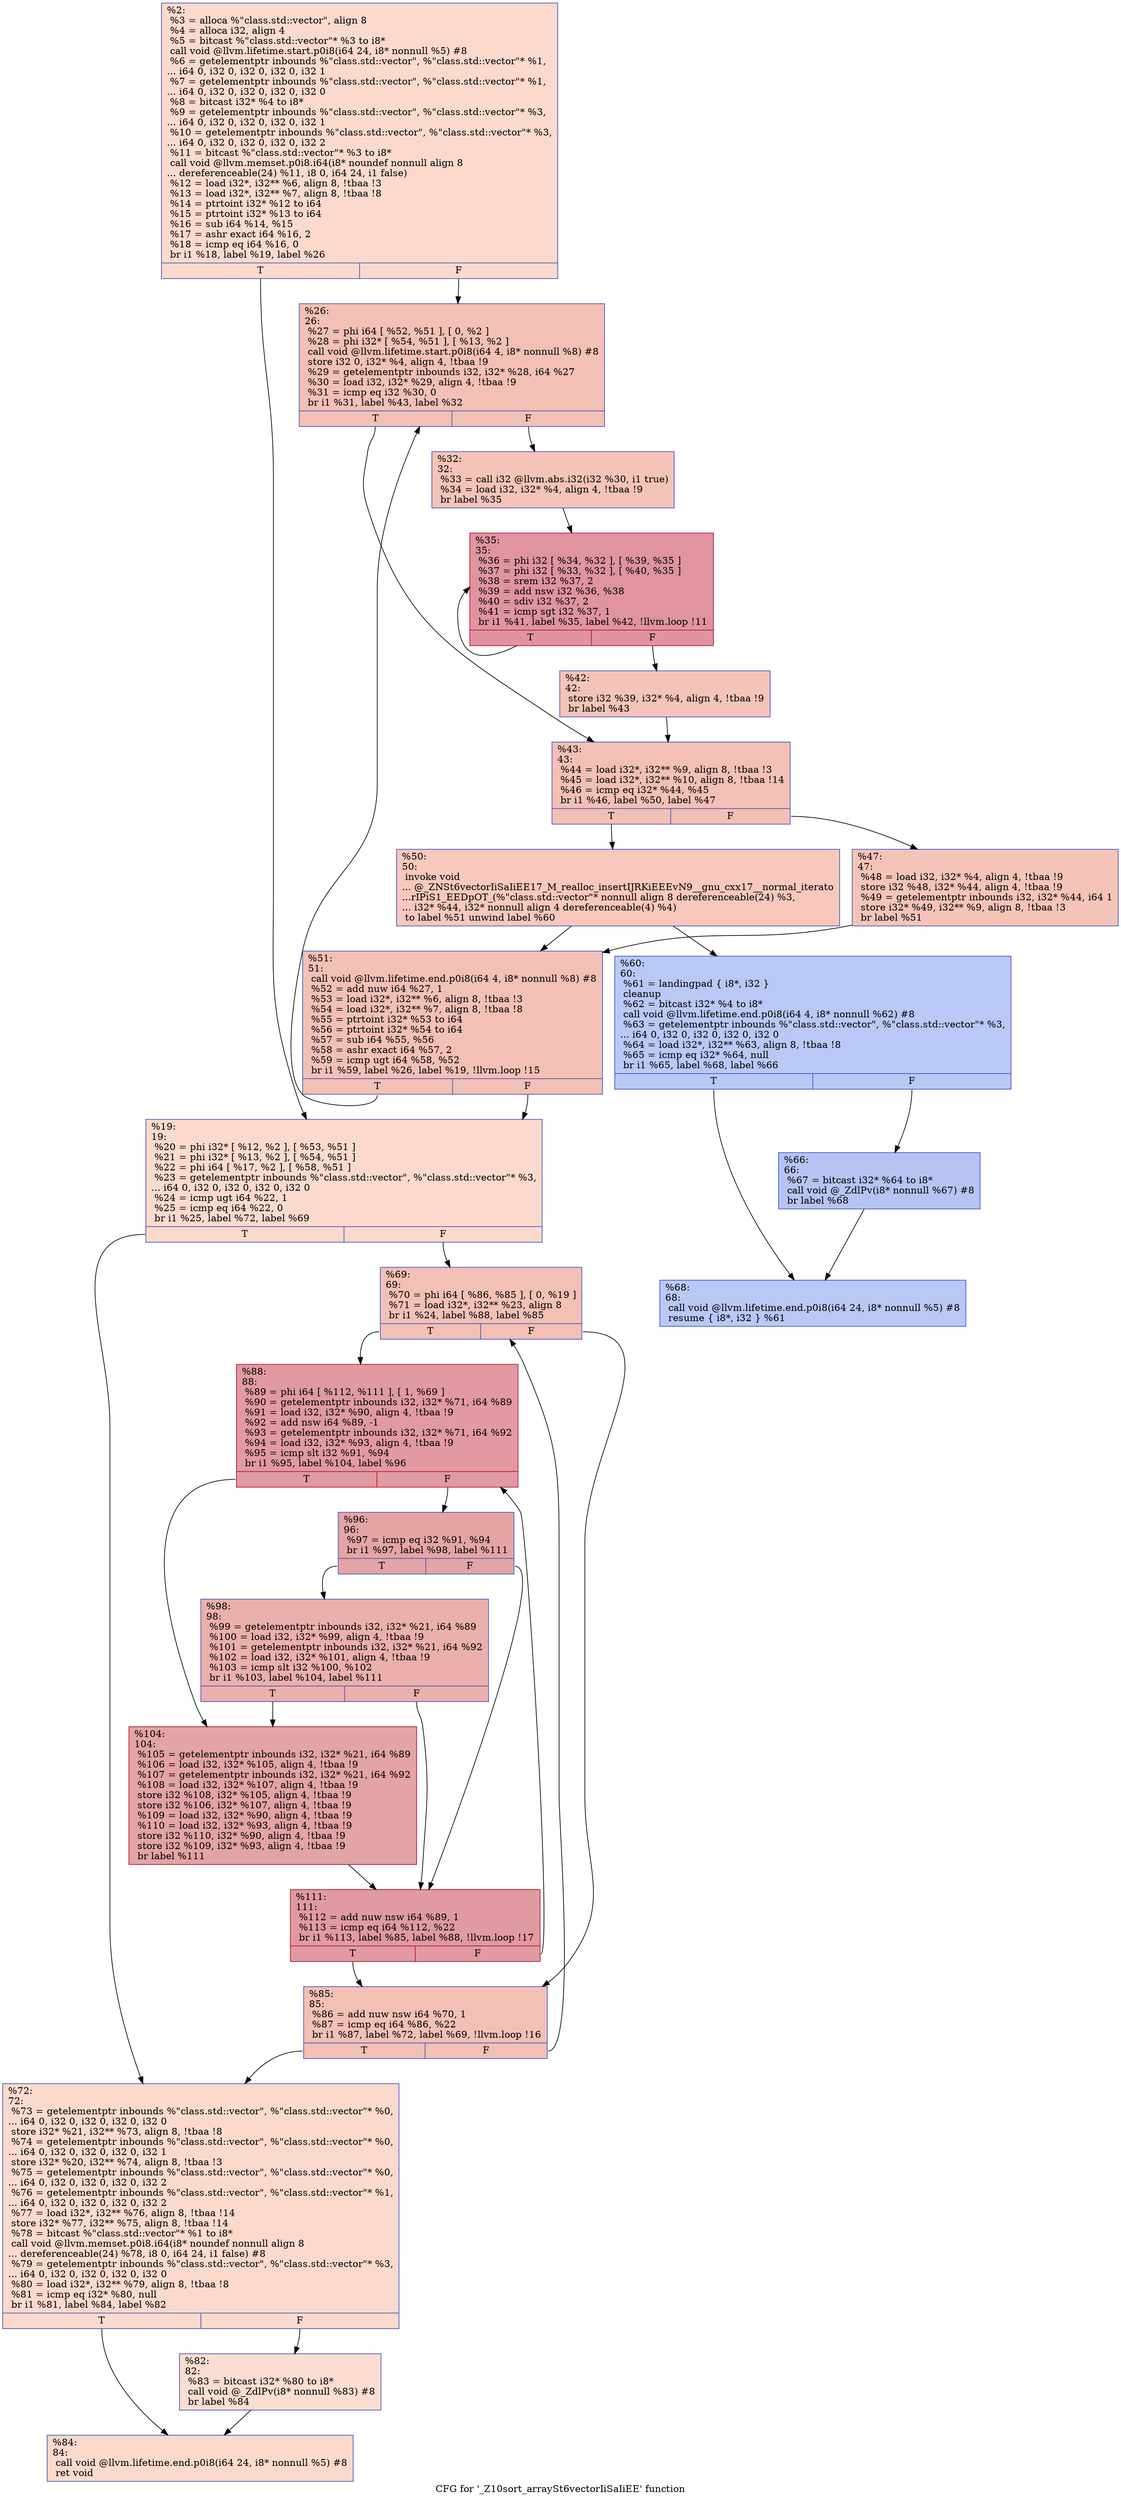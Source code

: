 digraph "CFG for '_Z10sort_arraySt6vectorIiSaIiEE' function" {
	label="CFG for '_Z10sort_arraySt6vectorIiSaIiEE' function";

	Node0x55f496dd02c0 [shape=record,color="#3d50c3ff", style=filled, fillcolor="#f7ac8e70",label="{%2:\l  %3 = alloca %\"class.std::vector\", align 8\l  %4 = alloca i32, align 4\l  %5 = bitcast %\"class.std::vector\"* %3 to i8*\l  call void @llvm.lifetime.start.p0i8(i64 24, i8* nonnull %5) #8\l  %6 = getelementptr inbounds %\"class.std::vector\", %\"class.std::vector\"* %1,\l... i64 0, i32 0, i32 0, i32 0, i32 1\l  %7 = getelementptr inbounds %\"class.std::vector\", %\"class.std::vector\"* %1,\l... i64 0, i32 0, i32 0, i32 0, i32 0\l  %8 = bitcast i32* %4 to i8*\l  %9 = getelementptr inbounds %\"class.std::vector\", %\"class.std::vector\"* %3,\l... i64 0, i32 0, i32 0, i32 0, i32 1\l  %10 = getelementptr inbounds %\"class.std::vector\", %\"class.std::vector\"* %3,\l... i64 0, i32 0, i32 0, i32 0, i32 2\l  %11 = bitcast %\"class.std::vector\"* %3 to i8*\l  call void @llvm.memset.p0i8.i64(i8* noundef nonnull align 8\l... dereferenceable(24) %11, i8 0, i64 24, i1 false)\l  %12 = load i32*, i32** %6, align 8, !tbaa !3\l  %13 = load i32*, i32** %7, align 8, !tbaa !8\l  %14 = ptrtoint i32* %12 to i64\l  %15 = ptrtoint i32* %13 to i64\l  %16 = sub i64 %14, %15\l  %17 = ashr exact i64 %16, 2\l  %18 = icmp eq i64 %16, 0\l  br i1 %18, label %19, label %26\l|{<s0>T|<s1>F}}"];
	Node0x55f496dd02c0:s0 -> Node0x55f496dd2650;
	Node0x55f496dd02c0:s1 -> Node0x55f496dd26e0;
	Node0x55f496dd2650 [shape=record,color="#3d50c3ff", style=filled, fillcolor="#f7ac8e70",label="{%19:\l19:                                               \l  %20 = phi i32* [ %12, %2 ], [ %53, %51 ]\l  %21 = phi i32* [ %13, %2 ], [ %54, %51 ]\l  %22 = phi i64 [ %17, %2 ], [ %58, %51 ]\l  %23 = getelementptr inbounds %\"class.std::vector\", %\"class.std::vector\"* %3,\l... i64 0, i32 0, i32 0, i32 0, i32 0\l  %24 = icmp ugt i64 %22, 1\l  %25 = icmp eq i64 %22, 0\l  br i1 %25, label %72, label %69\l|{<s0>T|<s1>F}}"];
	Node0x55f496dd2650:s0 -> Node0x55f496dd2e40;
	Node0x55f496dd2650:s1 -> Node0x55f496dd2ed0;
	Node0x55f496dd26e0 [shape=record,color="#3d50c3ff", style=filled, fillcolor="#e5705870",label="{%26:\l26:                                               \l  %27 = phi i64 [ %52, %51 ], [ 0, %2 ]\l  %28 = phi i32* [ %54, %51 ], [ %13, %2 ]\l  call void @llvm.lifetime.start.p0i8(i64 4, i8* nonnull %8) #8\l  store i32 0, i32* %4, align 4, !tbaa !9\l  %29 = getelementptr inbounds i32, i32* %28, i64 %27\l  %30 = load i32, i32* %29, align 4, !tbaa !9\l  %31 = icmp eq i32 %30, 0\l  br i1 %31, label %43, label %32\l|{<s0>T|<s1>F}}"];
	Node0x55f496dd26e0:s0 -> Node0x55f496dd3ce0;
	Node0x55f496dd26e0:s1 -> Node0x55f496dd3d70;
	Node0x55f496dd3d70 [shape=record,color="#3d50c3ff", style=filled, fillcolor="#e97a5f70",label="{%32:\l32:                                               \l  %33 = call i32 @llvm.abs.i32(i32 %30, i1 true)\l  %34 = load i32, i32* %4, align 4, !tbaa !9\l  br label %35\l}"];
	Node0x55f496dd3d70 -> Node0x55f496dd4350;
	Node0x55f496dd4350 [shape=record,color="#b70d28ff", style=filled, fillcolor="#b70d2870",label="{%35:\l35:                                               \l  %36 = phi i32 [ %34, %32 ], [ %39, %35 ]\l  %37 = phi i32 [ %33, %32 ], [ %40, %35 ]\l  %38 = srem i32 %37, 2\l  %39 = add nsw i32 %36, %38\l  %40 = sdiv i32 %37, 2\l  %41 = icmp sgt i32 %37, 1\l  br i1 %41, label %35, label %42, !llvm.loop !11\l|{<s0>T|<s1>F}}"];
	Node0x55f496dd4350:s0 -> Node0x55f496dd4350;
	Node0x55f496dd4350:s1 -> Node0x55f496dd4850;
	Node0x55f496dd4850 [shape=record,color="#3d50c3ff", style=filled, fillcolor="#e97a5f70",label="{%42:\l42:                                               \l  store i32 %39, i32* %4, align 4, !tbaa !9\l  br label %43\l}"];
	Node0x55f496dd4850 -> Node0x55f496dd3ce0;
	Node0x55f496dd3ce0 [shape=record,color="#3d50c3ff", style=filled, fillcolor="#e5705870",label="{%43:\l43:                                               \l  %44 = load i32*, i32** %9, align 8, !tbaa !3\l  %45 = load i32*, i32** %10, align 8, !tbaa !14\l  %46 = icmp eq i32* %44, %45\l  br i1 %46, label %50, label %47\l|{<s0>T|<s1>F}}"];
	Node0x55f496dd3ce0:s0 -> Node0x55f496dd5310;
	Node0x55f496dd3ce0:s1 -> Node0x55f496dd53a0;
	Node0x55f496dd53a0 [shape=record,color="#3d50c3ff", style=filled, fillcolor="#e97a5f70",label="{%47:\l47:                                               \l  %48 = load i32, i32* %4, align 4, !tbaa !9\l  store i32 %48, i32* %44, align 4, !tbaa !9\l  %49 = getelementptr inbounds i32, i32* %44, i64 1\l  store i32* %49, i32** %9, align 8, !tbaa !3\l  br label %51\l}"];
	Node0x55f496dd53a0 -> Node0x55f496dd2850;
	Node0x55f496dd5310 [shape=record,color="#3d50c3ff", style=filled, fillcolor="#ed836670",label="{%50:\l50:                                               \l  invoke void\l... @_ZNSt6vectorIiSaIiEE17_M_realloc_insertIJRKiEEEvN9__gnu_cxx17__normal_iterato\l...rIPiS1_EEDpOT_(%\"class.std::vector\"* nonnull align 8 dereferenceable(24) %3,\l... i32* %44, i32* nonnull align 4 dereferenceable(4) %4)\l          to label %51 unwind label %60\l}"];
	Node0x55f496dd5310 -> Node0x55f496dd2850;
	Node0x55f496dd5310 -> Node0x55f496dd5890;
	Node0x55f496dd2850 [shape=record,color="#3d50c3ff", style=filled, fillcolor="#e5705870",label="{%51:\l51:                                               \l  call void @llvm.lifetime.end.p0i8(i64 4, i8* nonnull %8) #8\l  %52 = add nuw i64 %27, 1\l  %53 = load i32*, i32** %6, align 8, !tbaa !3\l  %54 = load i32*, i32** %7, align 8, !tbaa !8\l  %55 = ptrtoint i32* %53 to i64\l  %56 = ptrtoint i32* %54 to i64\l  %57 = sub i64 %55, %56\l  %58 = ashr exact i64 %57, 2\l  %59 = icmp ugt i64 %58, %52\l  br i1 %59, label %26, label %19, !llvm.loop !15\l|{<s0>T|<s1>F}}"];
	Node0x55f496dd2850:s0 -> Node0x55f496dd26e0;
	Node0x55f496dd2850:s1 -> Node0x55f496dd2650;
	Node0x55f496dd5890 [shape=record,color="#3d50c3ff", style=filled, fillcolor="#6282ea70",label="{%60:\l60:                                               \l  %61 = landingpad \{ i8*, i32 \}\l          cleanup\l  %62 = bitcast i32* %4 to i8*\l  call void @llvm.lifetime.end.p0i8(i64 4, i8* nonnull %62) #8\l  %63 = getelementptr inbounds %\"class.std::vector\", %\"class.std::vector\"* %3,\l... i64 0, i32 0, i32 0, i32 0, i32 0\l  %64 = load i32*, i32** %63, align 8, !tbaa !8\l  %65 = icmp eq i32* %64, null\l  br i1 %65, label %68, label %66\l|{<s0>T|<s1>F}}"];
	Node0x55f496dd5890:s0 -> Node0x55f496dd73a0;
	Node0x55f496dd5890:s1 -> Node0x55f496dd73f0;
	Node0x55f496dd73f0 [shape=record,color="#3d50c3ff", style=filled, fillcolor="#5b7ae570",label="{%66:\l66:                                               \l  %67 = bitcast i32* %64 to i8*\l  call void @_ZdlPv(i8* nonnull %67) #8\l  br label %68\l}"];
	Node0x55f496dd73f0 -> Node0x55f496dd73a0;
	Node0x55f496dd73a0 [shape=record,color="#3d50c3ff", style=filled, fillcolor="#6282ea70",label="{%68:\l68:                                               \l  call void @llvm.lifetime.end.p0i8(i64 24, i8* nonnull %5) #8\l  resume \{ i8*, i32 \} %61\l}"];
	Node0x55f496dd2ed0 [shape=record,color="#3d50c3ff", style=filled, fillcolor="#e5705870",label="{%69:\l69:                                               \l  %70 = phi i64 [ %86, %85 ], [ 0, %19 ]\l  %71 = load i32*, i32** %23, align 8\l  br i1 %24, label %88, label %85\l|{<s0>T|<s1>F}}"];
	Node0x55f496dd2ed0:s0 -> Node0x55f496dd7b00;
	Node0x55f496dd2ed0:s1 -> Node0x55f496dd7990;
	Node0x55f496dd2e40 [shape=record,color="#3d50c3ff", style=filled, fillcolor="#f7ac8e70",label="{%72:\l72:                                               \l  %73 = getelementptr inbounds %\"class.std::vector\", %\"class.std::vector\"* %0,\l... i64 0, i32 0, i32 0, i32 0, i32 0\l  store i32* %21, i32** %73, align 8, !tbaa !8\l  %74 = getelementptr inbounds %\"class.std::vector\", %\"class.std::vector\"* %0,\l... i64 0, i32 0, i32 0, i32 0, i32 1\l  store i32* %20, i32** %74, align 8, !tbaa !3\l  %75 = getelementptr inbounds %\"class.std::vector\", %\"class.std::vector\"* %0,\l... i64 0, i32 0, i32 0, i32 0, i32 2\l  %76 = getelementptr inbounds %\"class.std::vector\", %\"class.std::vector\"* %1,\l... i64 0, i32 0, i32 0, i32 0, i32 2\l  %77 = load i32*, i32** %76, align 8, !tbaa !14\l  store i32* %77, i32** %75, align 8, !tbaa !14\l  %78 = bitcast %\"class.std::vector\"* %1 to i8*\l  call void @llvm.memset.p0i8.i64(i8* noundef nonnull align 8\l... dereferenceable(24) %78, i8 0, i64 24, i1 false) #8\l  %79 = getelementptr inbounds %\"class.std::vector\", %\"class.std::vector\"* %3,\l... i64 0, i32 0, i32 0, i32 0, i32 0\l  %80 = load i32*, i32** %79, align 8, !tbaa !8\l  %81 = icmp eq i32* %80, null\l  br i1 %81, label %84, label %82\l|{<s0>T|<s1>F}}"];
	Node0x55f496dd2e40:s0 -> Node0x55f496dd8cb0;
	Node0x55f496dd2e40:s1 -> Node0x55f496dd8d00;
	Node0x55f496dd8d00 [shape=record,color="#3d50c3ff", style=filled, fillcolor="#f7b39670",label="{%82:\l82:                                               \l  %83 = bitcast i32* %80 to i8*\l  call void @_ZdlPv(i8* nonnull %83) #8\l  br label %84\l}"];
	Node0x55f496dd8d00 -> Node0x55f496dd8cb0;
	Node0x55f496dd8cb0 [shape=record,color="#3d50c3ff", style=filled, fillcolor="#f7ac8e70",label="{%84:\l84:                                               \l  call void @llvm.lifetime.end.p0i8(i64 24, i8* nonnull %5) #8\l  ret void\l}"];
	Node0x55f496dd7990 [shape=record,color="#3d50c3ff", style=filled, fillcolor="#e5705870",label="{%85:\l85:                                               \l  %86 = add nuw nsw i64 %70, 1\l  %87 = icmp eq i64 %86, %22\l  br i1 %87, label %72, label %69, !llvm.loop !16\l|{<s0>T|<s1>F}}"];
	Node0x55f496dd7990:s0 -> Node0x55f496dd2e40;
	Node0x55f496dd7990:s1 -> Node0x55f496dd2ed0;
	Node0x55f496dd7b00 [shape=record,color="#b70d28ff", style=filled, fillcolor="#bb1b2c70",label="{%88:\l88:                                               \l  %89 = phi i64 [ %112, %111 ], [ 1, %69 ]\l  %90 = getelementptr inbounds i32, i32* %71, i64 %89\l  %91 = load i32, i32* %90, align 4, !tbaa !9\l  %92 = add nsw i64 %89, -1\l  %93 = getelementptr inbounds i32, i32* %71, i64 %92\l  %94 = load i32, i32* %93, align 4, !tbaa !9\l  %95 = icmp slt i32 %91, %94\l  br i1 %95, label %104, label %96\l|{<s0>T|<s1>F}}"];
	Node0x55f496dd7b00:s0 -> Node0x55f496dd9800;
	Node0x55f496dd7b00:s1 -> Node0x55f496dd9850;
	Node0x55f496dd9850 [shape=record,color="#3d50c3ff", style=filled, fillcolor="#c5333470",label="{%96:\l96:                                               \l  %97 = icmp eq i32 %91, %94\l  br i1 %97, label %98, label %111\l|{<s0>T|<s1>F}}"];
	Node0x55f496dd9850:s0 -> Node0x55f496dd99e0;
	Node0x55f496dd9850:s1 -> Node0x55f496dd93c0;
	Node0x55f496dd99e0 [shape=record,color="#3d50c3ff", style=filled, fillcolor="#d24b4070",label="{%98:\l98:                                               \l  %99 = getelementptr inbounds i32, i32* %21, i64 %89\l  %100 = load i32, i32* %99, align 4, !tbaa !9\l  %101 = getelementptr inbounds i32, i32* %21, i64 %92\l  %102 = load i32, i32* %101, align 4, !tbaa !9\l  %103 = icmp slt i32 %100, %102\l  br i1 %103, label %104, label %111\l|{<s0>T|<s1>F}}"];
	Node0x55f496dd99e0:s0 -> Node0x55f496dd9800;
	Node0x55f496dd99e0:s1 -> Node0x55f496dd93c0;
	Node0x55f496dd9800 [shape=record,color="#b70d28ff", style=filled, fillcolor="#c32e3170",label="{%104:\l104:                                              \l  %105 = getelementptr inbounds i32, i32* %21, i64 %89\l  %106 = load i32, i32* %105, align 4, !tbaa !9\l  %107 = getelementptr inbounds i32, i32* %21, i64 %92\l  %108 = load i32, i32* %107, align 4, !tbaa !9\l  store i32 %108, i32* %105, align 4, !tbaa !9\l  store i32 %106, i32* %107, align 4, !tbaa !9\l  %109 = load i32, i32* %90, align 4, !tbaa !9\l  %110 = load i32, i32* %93, align 4, !tbaa !9\l  store i32 %110, i32* %90, align 4, !tbaa !9\l  store i32 %109, i32* %93, align 4, !tbaa !9\l  br label %111\l}"];
	Node0x55f496dd9800 -> Node0x55f496dd93c0;
	Node0x55f496dd93c0 [shape=record,color="#b70d28ff", style=filled, fillcolor="#bb1b2c70",label="{%111:\l111:                                              \l  %112 = add nuw nsw i64 %89, 1\l  %113 = icmp eq i64 %112, %22\l  br i1 %113, label %85, label %88, !llvm.loop !17\l|{<s0>T|<s1>F}}"];
	Node0x55f496dd93c0:s0 -> Node0x55f496dd7990;
	Node0x55f496dd93c0:s1 -> Node0x55f496dd7b00;
}
